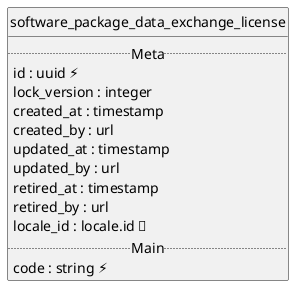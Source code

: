 @startuml uml
skinparam monochrome true
skinparam linetype ortho
hide circle

entity software_package_data_exchange_license {
  .. Meta ..
  id : uuid ⚡
  lock_version : integer
  created_at : timestamp
  created_by : url
  updated_at : timestamp
  updated_by : url
  retired_at : timestamp
  retired_by : url
  locale_id : locale.id 🔑
  .. Main ..
  code : string ⚡
}

@enduml
